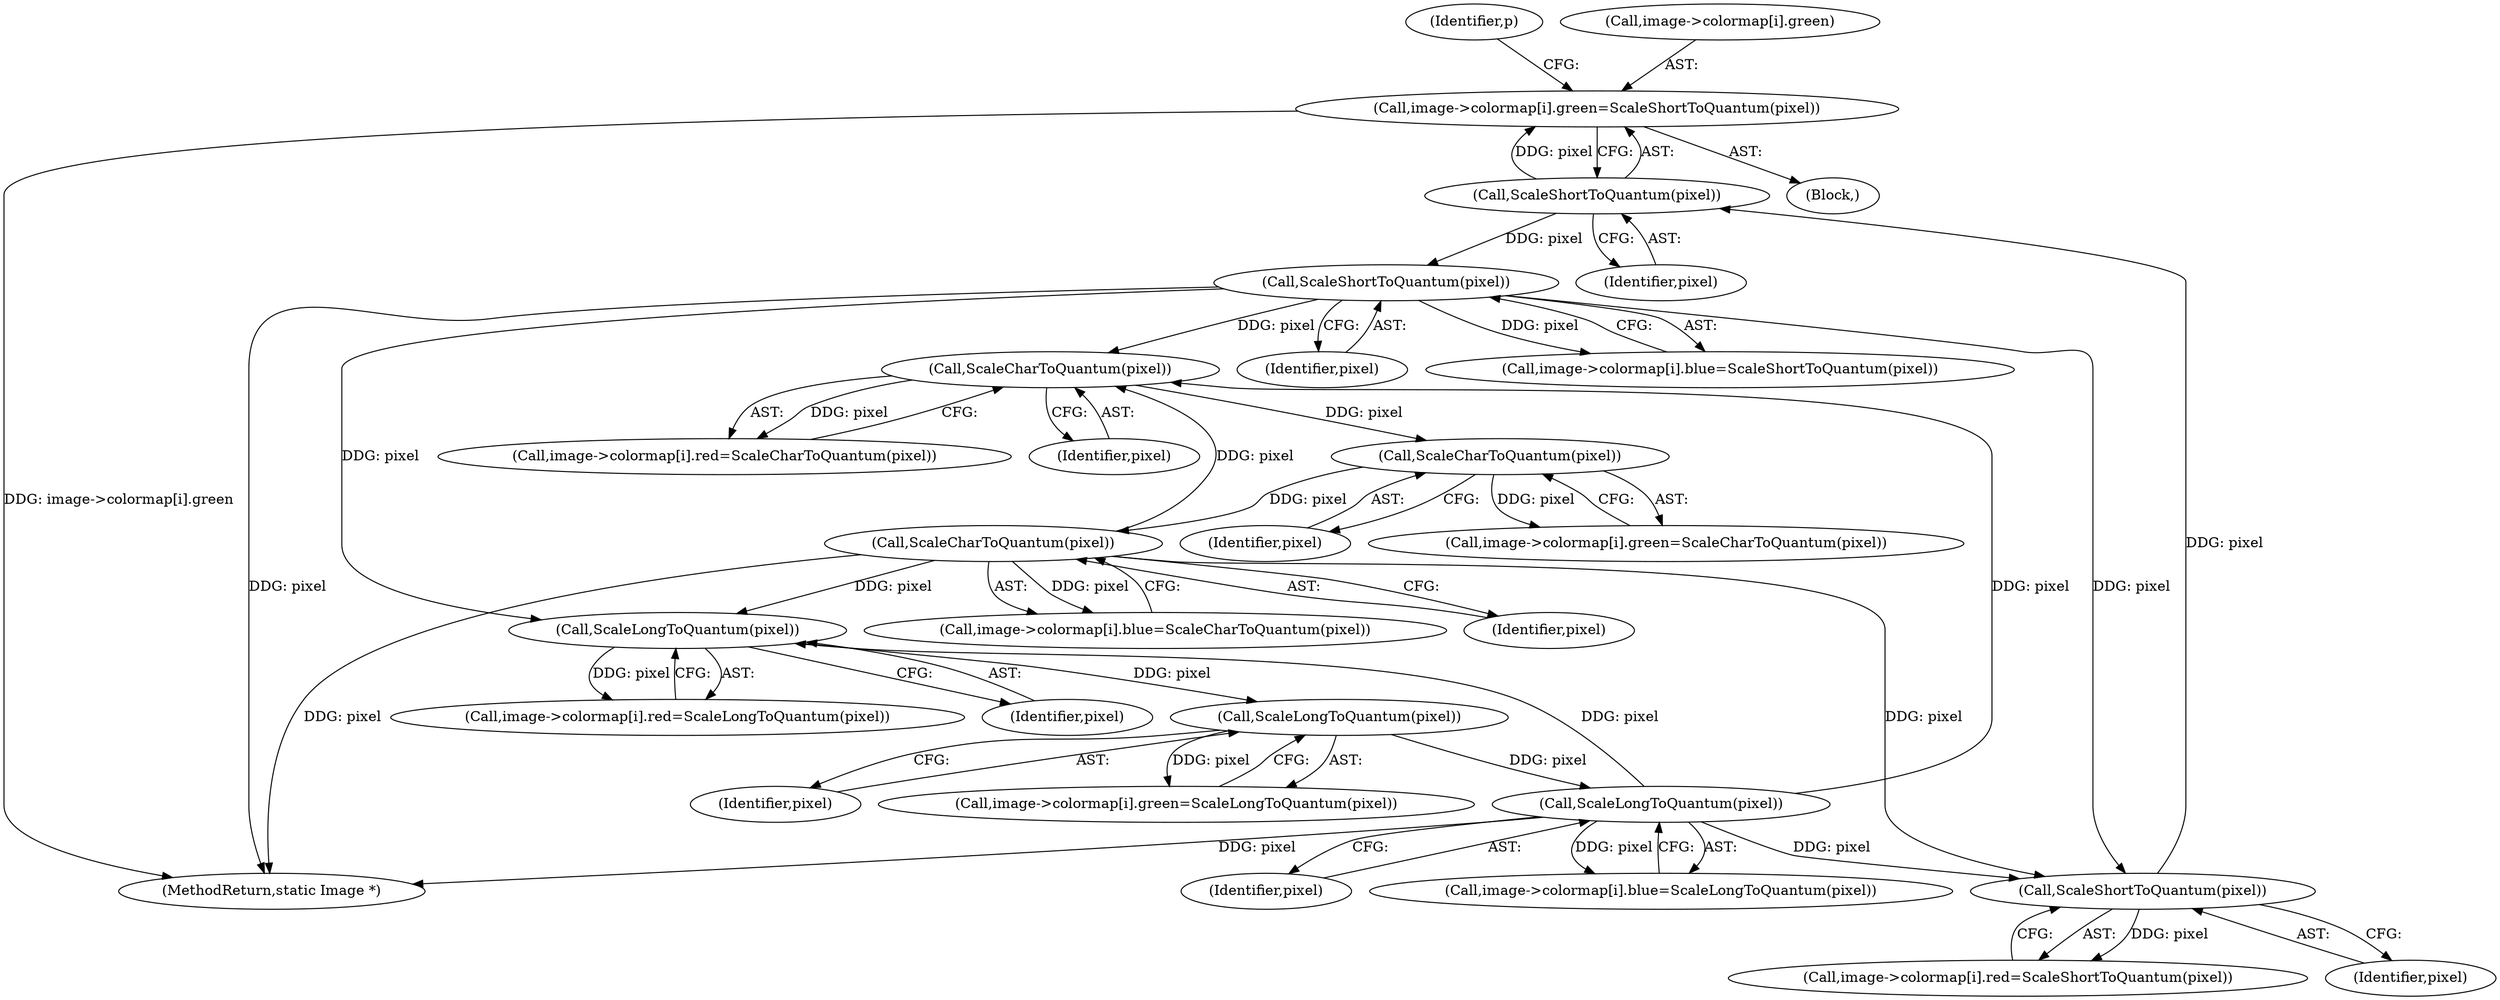 digraph "0_ImageMagick_f6e9d0d9955e85bdd7540b251cd50d598dacc5e6_36@array" {
"1002209" [label="(Call,image->colormap[i].green=ScaleShortToQuantum(pixel))"];
"1002217" [label="(Call,ScaleShortToQuantum(pixel))"];
"1002200" [label="(Call,ScaleShortToQuantum(pixel))"];
"1002234" [label="(Call,ScaleShortToQuantum(pixel))"];
"1002165" [label="(Call,ScaleCharToQuantum(pixel))"];
"1002149" [label="(Call,ScaleCharToQuantum(pixel))"];
"1002133" [label="(Call,ScaleCharToQuantum(pixel))"];
"1002303" [label="(Call,ScaleLongToQuantum(pixel))"];
"1002286" [label="(Call,ScaleLongToQuantum(pixel))"];
"1002269" [label="(Call,ScaleLongToQuantum(pixel))"];
"1002166" [label="(Identifier,pixel)"];
"1002150" [label="(Identifier,pixel)"];
"1002261" [label="(Call,image->colormap[i].red=ScaleLongToQuantum(pixel))"];
"1002270" [label="(Identifier,pixel)"];
"1002192" [label="(Call,image->colormap[i].red=ScaleShortToQuantum(pixel))"];
"1002200" [label="(Call,ScaleShortToQuantum(pixel))"];
"1002184" [label="(Block,)"];
"1002220" [label="(Identifier,p)"];
"1002295" [label="(Call,image->colormap[i].blue=ScaleLongToQuantum(pixel))"];
"1002217" [label="(Call,ScaleShortToQuantum(pixel))"];
"1002459" [label="(MethodReturn,static Image *)"];
"1002125" [label="(Call,image->colormap[i].red=ScaleCharToQuantum(pixel))"];
"1002278" [label="(Call,image->colormap[i].green=ScaleLongToQuantum(pixel))"];
"1002287" [label="(Identifier,pixel)"];
"1002304" [label="(Identifier,pixel)"];
"1002201" [label="(Identifier,pixel)"];
"1002235" [label="(Identifier,pixel)"];
"1002133" [label="(Call,ScaleCharToQuantum(pixel))"];
"1002165" [label="(Call,ScaleCharToQuantum(pixel))"];
"1002209" [label="(Call,image->colormap[i].green=ScaleShortToQuantum(pixel))"];
"1002269" [label="(Call,ScaleLongToQuantum(pixel))"];
"1002134" [label="(Identifier,pixel)"];
"1002210" [label="(Call,image->colormap[i].green)"];
"1002303" [label="(Call,ScaleLongToQuantum(pixel))"];
"1002157" [label="(Call,image->colormap[i].blue=ScaleCharToQuantum(pixel))"];
"1002286" [label="(Call,ScaleLongToQuantum(pixel))"];
"1002218" [label="(Identifier,pixel)"];
"1002149" [label="(Call,ScaleCharToQuantum(pixel))"];
"1002141" [label="(Call,image->colormap[i].green=ScaleCharToQuantum(pixel))"];
"1002226" [label="(Call,image->colormap[i].blue=ScaleShortToQuantum(pixel))"];
"1002234" [label="(Call,ScaleShortToQuantum(pixel))"];
"1002209" -> "1002184"  [label="AST: "];
"1002209" -> "1002217"  [label="CFG: "];
"1002210" -> "1002209"  [label="AST: "];
"1002217" -> "1002209"  [label="AST: "];
"1002220" -> "1002209"  [label="CFG: "];
"1002209" -> "1002459"  [label="DDG: image->colormap[i].green"];
"1002217" -> "1002209"  [label="DDG: pixel"];
"1002217" -> "1002218"  [label="CFG: "];
"1002218" -> "1002217"  [label="AST: "];
"1002200" -> "1002217"  [label="DDG: pixel"];
"1002217" -> "1002234"  [label="DDG: pixel"];
"1002200" -> "1002192"  [label="AST: "];
"1002200" -> "1002201"  [label="CFG: "];
"1002201" -> "1002200"  [label="AST: "];
"1002192" -> "1002200"  [label="CFG: "];
"1002200" -> "1002192"  [label="DDG: pixel"];
"1002234" -> "1002200"  [label="DDG: pixel"];
"1002165" -> "1002200"  [label="DDG: pixel"];
"1002303" -> "1002200"  [label="DDG: pixel"];
"1002234" -> "1002226"  [label="AST: "];
"1002234" -> "1002235"  [label="CFG: "];
"1002235" -> "1002234"  [label="AST: "];
"1002226" -> "1002234"  [label="CFG: "];
"1002234" -> "1002459"  [label="DDG: pixel"];
"1002234" -> "1002133"  [label="DDG: pixel"];
"1002234" -> "1002226"  [label="DDG: pixel"];
"1002234" -> "1002269"  [label="DDG: pixel"];
"1002165" -> "1002157"  [label="AST: "];
"1002165" -> "1002166"  [label="CFG: "];
"1002166" -> "1002165"  [label="AST: "];
"1002157" -> "1002165"  [label="CFG: "];
"1002165" -> "1002459"  [label="DDG: pixel"];
"1002165" -> "1002133"  [label="DDG: pixel"];
"1002165" -> "1002157"  [label="DDG: pixel"];
"1002149" -> "1002165"  [label="DDG: pixel"];
"1002165" -> "1002269"  [label="DDG: pixel"];
"1002149" -> "1002141"  [label="AST: "];
"1002149" -> "1002150"  [label="CFG: "];
"1002150" -> "1002149"  [label="AST: "];
"1002141" -> "1002149"  [label="CFG: "];
"1002149" -> "1002141"  [label="DDG: pixel"];
"1002133" -> "1002149"  [label="DDG: pixel"];
"1002133" -> "1002125"  [label="AST: "];
"1002133" -> "1002134"  [label="CFG: "];
"1002134" -> "1002133"  [label="AST: "];
"1002125" -> "1002133"  [label="CFG: "];
"1002133" -> "1002125"  [label="DDG: pixel"];
"1002303" -> "1002133"  [label="DDG: pixel"];
"1002303" -> "1002295"  [label="AST: "];
"1002303" -> "1002304"  [label="CFG: "];
"1002304" -> "1002303"  [label="AST: "];
"1002295" -> "1002303"  [label="CFG: "];
"1002303" -> "1002459"  [label="DDG: pixel"];
"1002303" -> "1002269"  [label="DDG: pixel"];
"1002303" -> "1002295"  [label="DDG: pixel"];
"1002286" -> "1002303"  [label="DDG: pixel"];
"1002286" -> "1002278"  [label="AST: "];
"1002286" -> "1002287"  [label="CFG: "];
"1002287" -> "1002286"  [label="AST: "];
"1002278" -> "1002286"  [label="CFG: "];
"1002286" -> "1002278"  [label="DDG: pixel"];
"1002269" -> "1002286"  [label="DDG: pixel"];
"1002269" -> "1002261"  [label="AST: "];
"1002269" -> "1002270"  [label="CFG: "];
"1002270" -> "1002269"  [label="AST: "];
"1002261" -> "1002269"  [label="CFG: "];
"1002269" -> "1002261"  [label="DDG: pixel"];
}
